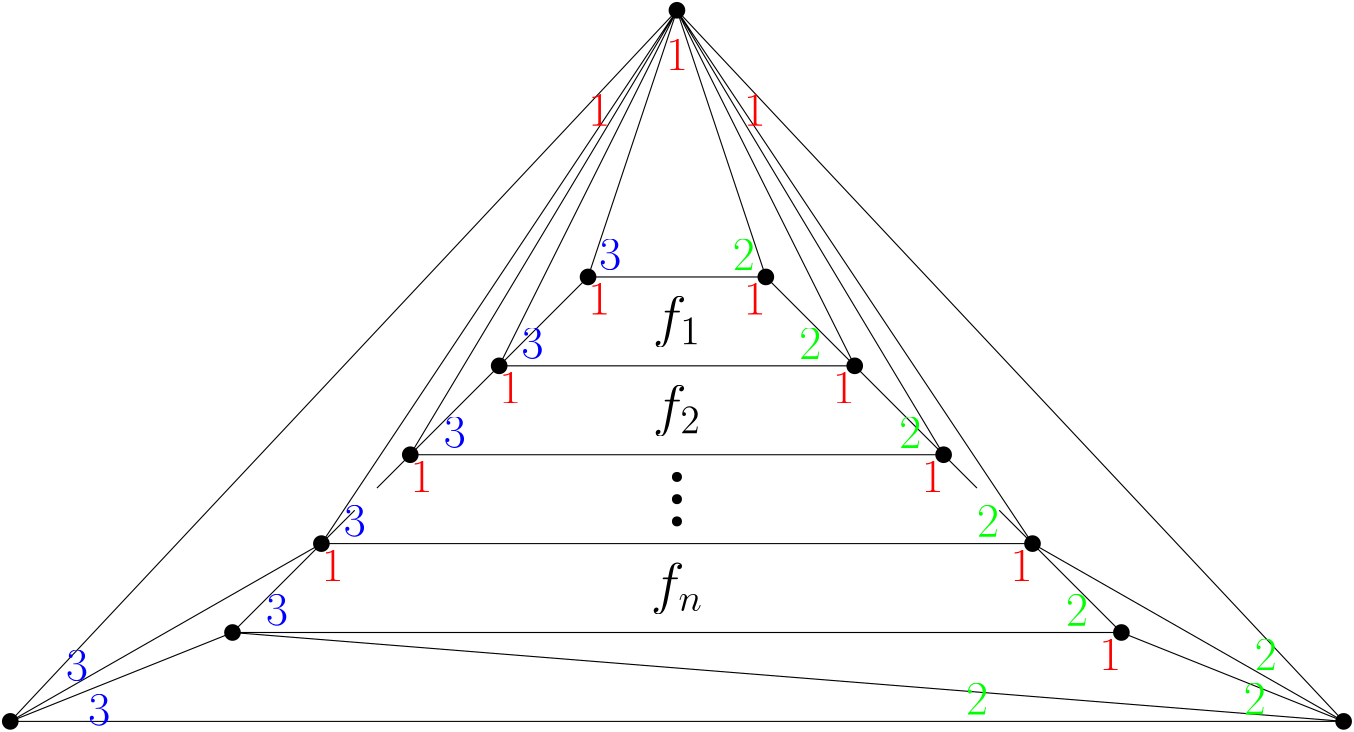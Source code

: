 <?xml version="1.0"?>
<!DOCTYPE ipe SYSTEM "ipe.dtd">
<ipe version="70206" creator="Ipe 7.2.7">
<info created="D:20190716123748" modified="D:20190716123748"/>
<ipestyle name="basic">
<symbol name="arrow/arc(spx)">
<path stroke="sym-stroke" fill="sym-stroke" pen="sym-pen">
0 0 m
-1 0.333 l
-1 -0.333 l
h
</path>
</symbol>
<symbol name="arrow/farc(spx)">
<path stroke="sym-stroke" fill="white" pen="sym-pen">
0 0 m
-1 0.333 l
-1 -0.333 l
h
</path>
</symbol>
<symbol name="arrow/ptarc(spx)">
<path stroke="sym-stroke" fill="sym-stroke" pen="sym-pen">
0 0 m
-1 0.333 l
-0.8 0 l
-1 -0.333 l
h
</path>
</symbol>
<symbol name="arrow/fptarc(spx)">
<path stroke="sym-stroke" fill="white" pen="sym-pen">
0 0 m
-1 0.333 l
-0.8 0 l
-1 -0.333 l
h
</path>
</symbol>
<symbol name="mark/circle(sx)" transformations="translations">
<path fill="sym-stroke">
0.6 0 0 0.6 0 0 e
0.4 0 0 0.4 0 0 e
</path>
</symbol>
<symbol name="mark/disk(sx)" transformations="translations">
<path fill="sym-stroke">
0.6 0 0 0.6 0 0 e
</path>
</symbol>
<symbol name="mark/fdisk(sfx)" transformations="translations">
<group>
<path fill="sym-fill">
0.5 0 0 0.5 0 0 e
</path>
<path fill="sym-stroke" fillrule="eofill">
0.6 0 0 0.6 0 0 e
0.4 0 0 0.4 0 0 e
</path>
</group>
</symbol>
<symbol name="mark/box(sx)" transformations="translations">
<path fill="sym-stroke" fillrule="eofill">
-0.6 -0.6 m
0.6 -0.6 l
0.6 0.6 l
-0.6 0.6 l
h
-0.4 -0.4 m
0.4 -0.4 l
0.4 0.4 l
-0.4 0.4 l
h
</path>
</symbol>
<symbol name="mark/square(sx)" transformations="translations">
<path fill="sym-stroke">
-0.6 -0.6 m
0.6 -0.6 l
0.6 0.6 l
-0.6 0.6 l
h
</path>
</symbol>
<symbol name="mark/fsquare(sfx)" transformations="translations">
<group>
<path fill="sym-fill">
-0.5 -0.5 m
0.5 -0.5 l
0.5 0.5 l
-0.5 0.5 l
h
</path>
<path fill="sym-stroke" fillrule="eofill">
-0.6 -0.6 m
0.6 -0.6 l
0.6 0.6 l
-0.6 0.6 l
h
-0.4 -0.4 m
0.4 -0.4 l
0.4 0.4 l
-0.4 0.4 l
h
</path>
</group>
</symbol>
<symbol name="mark/cross(sx)" transformations="translations">
<group>
<path fill="sym-stroke">
-0.43 -0.57 m
0.57 0.43 l
0.43 0.57 l
-0.57 -0.43 l
h
</path>
<path fill="sym-stroke">
-0.43 0.57 m
0.57 -0.43 l
0.43 -0.57 l
-0.57 0.43 l
h
</path>
</group>
</symbol>
<symbol name="arrow/fnormal(spx)">
<path stroke="sym-stroke" fill="white" pen="sym-pen">
0 0 m
-1 0.333 l
-1 -0.333 l
h
</path>
</symbol>
<symbol name="arrow/pointed(spx)">
<path stroke="sym-stroke" fill="sym-stroke" pen="sym-pen">
0 0 m
-1 0.333 l
-0.8 0 l
-1 -0.333 l
h
</path>
</symbol>
<symbol name="arrow/fpointed(spx)">
<path stroke="sym-stroke" fill="white" pen="sym-pen">
0 0 m
-1 0.333 l
-0.8 0 l
-1 -0.333 l
h
</path>
</symbol>
<symbol name="arrow/linear(spx)">
<path stroke="sym-stroke" pen="sym-pen">
-1 0.333 m
0 0 l
-1 -0.333 l
</path>
</symbol>
<symbol name="arrow/fdouble(spx)">
<path stroke="sym-stroke" fill="white" pen="sym-pen">
0 0 m
-1 0.333 l
-1 -0.333 l
h
-1 0 m
-2 0.333 l
-2 -0.333 l
h
</path>
</symbol>
<symbol name="arrow/double(spx)">
<path stroke="sym-stroke" fill="sym-stroke" pen="sym-pen">
0 0 m
-1 0.333 l
-1 -0.333 l
h
-1 0 m
-2 0.333 l
-2 -0.333 l
h
</path>
</symbol>
<pen name="heavier" value="0.8"/>
<pen name="fat" value="1.2"/>
<pen name="ultrafat" value="2"/>
<symbolsize name="large" value="5"/>
<symbolsize name="small" value="2"/>
<symbolsize name="tiny" value="1.1"/>
<arrowsize name="large" value="10"/>
<arrowsize name="small" value="5"/>
<arrowsize name="tiny" value="3"/>
<color name="red" value="1 0 0"/>
<color name="green" value="0 1 0"/>
<color name="blue" value="0 0 1"/>
<color name="yellow" value="1 1 0"/>
<color name="orange" value="1 0.647 0"/>
<color name="gold" value="1 0.843 0"/>
<color name="purple" value="0.627 0.125 0.941"/>
<color name="gray" value="0.745"/>
<color name="brown" value="0.647 0.165 0.165"/>
<color name="navy" value="0 0 0.502"/>
<color name="pink" value="1 0.753 0.796"/>
<color name="seagreen" value="0.18 0.545 0.341"/>
<color name="turquoise" value="0.251 0.878 0.816"/>
<color name="violet" value="0.933 0.51 0.933"/>
<color name="darkblue" value="0 0 0.545"/>
<color name="darkcyan" value="0 0.545 0.545"/>
<color name="darkgray" value="0.663"/>
<color name="darkgreen" value="0 0.392 0"/>
<color name="darkmagenta" value="0.545 0 0.545"/>
<color name="darkorange" value="1 0.549 0"/>
<color name="darkred" value="0.545 0 0"/>
<color name="lightblue" value="0.678 0.847 0.902"/>
<color name="lightcyan" value="0.878 1 1"/>
<color name="lightgray" value="0.827"/>
<color name="lightgreen" value="0.565 0.933 0.565"/>
<color name="lightyellow" value="1 1 0.878"/>
<dashstyle name="dashed" value="[4] 0"/>
<dashstyle name="dotted" value="[1 3] 0"/>
<dashstyle name="dash dotted" value="[4 2 1 2] 0"/>
<dashstyle name="dash dot dotted" value="[4 2 1 2 1 2] 0"/>
<textsize name="large" value="\large"/>
<textsize name="Large" value="\Large"/>
<textsize name="LARGE" value="\LARGE"/>
<textsize name="huge" value="\huge"/>
<textsize name="Huge" value="\Huge"/>
<textsize name="small" value="\small"/>
<textsize name="footnote" value="\footnotesize"/>
<textsize name="tiny" value="\tiny"/>
<textstyle name="center" begin="\begin{center}" end="\end{center}"/>
<textstyle name="itemize" begin="\begin{itemize}" end="\end{itemize}"/>
<textstyle name="item" begin="\begin{itemize}\item{}" end="\end{itemize}"/>
<gridsize name="4 pts" value="4"/>
<gridsize name="8 pts (~3 mm)" value="8"/>
<gridsize name="16 pts (~6 mm)" value="16"/>
<gridsize name="32 pts (~12 mm)" value="32"/>
<gridsize name="10 pts (~3.5 mm)" value="10"/>
<gridsize name="20 pts (~7 mm)" value="20"/>
<gridsize name="14 pts (~5 mm)" value="14"/>
<gridsize name="28 pts (~10 mm)" value="28"/>
<gridsize name="56 pts (~20 mm)" value="56"/>
<anglesize name="90 deg" value="90"/>
<anglesize name="60 deg" value="60"/>
<anglesize name="45 deg" value="45"/>
<anglesize name="30 deg" value="30"/>
<anglesize name="22.5 deg" value="22.5"/>
<opacity name="10%" value="0.1"/>
<opacity name="30%" value="0.3"/>
<opacity name="50%" value="0.5"/>
<opacity name="75%" value="0.75"/>
<tiling name="falling" angle="-60" step="4" width="1"/>
<tiling name="rising" angle="30" step="4" width="1"/>
</ipestyle>
<page>
<layer name="alpha"/>
<view layers="alpha" active="alpha"/>
<path layer="alpha" stroke="black">
256 704 m
224 672 l
352 672 l
320 704 l
256 704 l
</path>
<path stroke="black">
224 672 m
192 640 l
384 640 l
352 672 l
</path>
<path stroke="black">
288 800 m
256 704 l
288 800 l
224 672 l
288 800 l
192 640 l
288 800 l
160 608 l
288 800 l
320 704 l
288 800 l
352 672 l
288 800 l
384 640 l
288 800 l
416 608 l
416 608 l
</path>
<path stroke="black">
160 608 m
128 576 l
448 576 l
416 608 l
160 608 l
</path>
<path stroke="black">
416 608 m
404 620 l
</path>
<path stroke="black">
384 640 m
396 628 l
</path>
<path stroke="black">
160 608 m
172 620 l
</path>
<path stroke="black">
180 628 m
192 640 l
</path>
<path stroke="black">
48 544 m
288 800 l
</path>
<path stroke="black">
528 544 m
288 800 l
</path>
<path stroke="black">
48 544 m
528 544 l
</path>
<path stroke="black">
528 544 m
448 576 l
</path>
<path stroke="black">
528 544 m
416 608 l
</path>
<path stroke="black">
48 544 m
160 608 l
</path>
<path stroke="black">
48 544 m
128 576 l
</path>
<path stroke="black">
128 576 m
528 544 l
</path>
<use name="mark/disk(sx)" pos="288 800" size="large" stroke="black"/>
<use name="mark/disk(sx)" pos="256 704" size="large" stroke="black"/>
<use name="mark/disk(sx)" pos="320 704" size="large" stroke="black"/>
<use name="mark/disk(sx)" pos="224 672" size="large" stroke="black"/>
<use name="mark/disk(sx)" pos="352 672" size="large" stroke="black"/>
<use name="mark/disk(sx)" pos="192 640" size="large" stroke="black"/>
<use name="mark/disk(sx)" pos="384 640" size="large" stroke="black"/>
<use name="mark/disk(sx)" pos="160 608" size="large" stroke="black"/>
<use name="mark/disk(sx)" pos="416 608" size="large" stroke="black"/>
<use name="mark/disk(sx)" pos="128 576" size="large" stroke="black"/>
<use name="mark/disk(sx)" pos="448 576" size="large" stroke="black"/>
<use name="mark/disk(sx)" pos="528 544" size="large" stroke="black"/>
<use name="mark/disk(sx)" pos="48 544" size="large" stroke="black"/>
<text matrix="1 0 0 1 0 4" transformations="translations" pos="260 692" stroke="red" type="label" width="7.895" height="11.097" depth="0" halign="center" valign="center" size="LARGE" style="math">1</text>
<text matrix="1 0 0 1 56 4" transformations="translations" pos="260 692" stroke="red" type="label" width="7.895" height="11.097" depth="0" halign="center" valign="center" size="LARGE" style="math">1</text>
<text matrix="1 0 0 1 28 92" transformations="translations" pos="260 692" stroke="red" type="label" width="7.895" height="11.097" depth="0" halign="center" valign="center" size="LARGE" style="math">1</text>
<text matrix="1 0 0 1 0 72" transformations="translations" pos="260 692" stroke="red" type="label" width="7.895" height="11.097" depth="0" halign="center" valign="center" size="LARGE" style="math">1</text>
<text matrix="1 0 0 1 56 72" transformations="translations" pos="260 692" stroke="red" type="label" width="7.895" height="11.097" depth="0" halign="center" valign="center" size="LARGE" style="math">1</text>
<text matrix="1 0 0 1 -32 -28" transformations="translations" pos="260 692" stroke="red" type="label" width="7.895" height="11.097" depth="0" halign="center" valign="center" size="LARGE" style="math">1</text>
<text matrix="1 0 0 1 -64 -60" transformations="translations" pos="260 692" stroke="red" type="label" width="7.895" height="11.097" depth="0" halign="center" valign="center" size="LARGE" style="math">1</text>
<text matrix="1 0 0 1 -96 -92" transformations="translations" pos="260 692" stroke="red" type="label" width="7.895" height="11.097" depth="0" halign="center" valign="center" size="LARGE" style="math">1</text>
<text matrix="1 0 0 1 88 -28" transformations="translations" pos="260 692" stroke="red" type="label" width="7.895" height="11.097" depth="0" halign="center" valign="center" size="LARGE" style="math">1</text>
<text matrix="1 0 0 1 120 -60" transformations="translations" pos="260 692" stroke="red" type="label" width="7.895" height="11.097" depth="0" halign="center" valign="center" size="LARGE" style="math">1</text>
<text matrix="1 0 0 1 152 -92" transformations="translations" pos="260 692" stroke="red" type="label" width="7.895" height="11.097" depth="0" halign="center" valign="center" size="LARGE" style="math">1</text>
<text matrix="1 0 0 1 184 -124" transformations="translations" pos="260 692" stroke="red" type="label" width="7.895" height="11.097" depth="0" halign="center" valign="center" size="LARGE" style="math">1</text>
<text matrix="1 0 0 1 76 -12" transformations="translations" pos="260 692" stroke="green" type="label" width="7.895" height="11.097" depth="0" halign="center" valign="center" size="LARGE" style="math">2</text>
<text matrix="1 0 0 1 112 -44" transformations="translations" pos="260 692" stroke="green" type="label" width="7.895" height="11.097" depth="0" halign="center" valign="center" size="LARGE" style="math">2</text>
<text matrix="1 0 0 1 140 -76" transformations="translations" pos="260 692" stroke="green" type="label" width="7.895" height="11.097" depth="0" halign="center" valign="center" size="LARGE" style="math">2</text>
<text matrix="1 0 0 1 172 -108" transformations="translations" pos="260 692" stroke="green" type="label" width="7.895" height="11.097" depth="0" halign="center" valign="center" size="LARGE" style="math">2</text>
<text matrix="1 0 0 1 52 20" transformations="translations" pos="260 692" stroke="green" type="label" width="7.895" height="11.097" depth="0" halign="center" valign="center" size="LARGE" style="math">2</text>
<text matrix="1 0 0 1 236 -140" transformations="translations" pos="260 692" stroke="green" type="label" width="7.895" height="11.097" depth="0" halign="center" valign="center" size="LARGE" style="math">2</text>
<text matrix="1 0 0 1 240 -124" transformations="translations" pos="260 692" stroke="green" type="label" width="7.895" height="11.097" depth="0" halign="center" valign="center" size="LARGE" style="math">2</text>
<text matrix="1 0 0 1 136 -140" transformations="translations" pos="260 692" stroke="green" type="label" width="7.895" height="11.097" depth="0" halign="center" valign="center" size="LARGE" style="math">2</text>
<text matrix="1 0 0 1 -116 -108" transformations="translations" pos="260 692" stroke="blue" type="label" width="7.895" height="11.097" depth="0" halign="center" valign="center" size="LARGE" style="math">3</text>
<text matrix="1 0 0 1 -88 -76" transformations="translations" pos="260 692" stroke="blue" type="label" width="7.895" height="11.097" depth="0" halign="center" valign="center" size="LARGE" style="math">3</text>
<text matrix="1 0 0 1 -52 -44" transformations="translations" pos="260 692" stroke="blue" type="label" width="7.895" height="11.097" depth="0" halign="center" valign="center" size="LARGE" style="math">3</text>
<text matrix="1 0 0 1 -24 -12" transformations="translations" pos="260 692" stroke="blue" type="label" width="7.895" height="11.097" depth="0" halign="center" valign="center" size="LARGE" style="math">3</text>
<text matrix="1 0 0 1 4 20" transformations="translations" pos="260 692" stroke="blue" type="label" width="7.895" height="11.097" depth="0" halign="center" valign="center" size="LARGE" style="math">3</text>
<text matrix="1 0 0 1 -188 -128" transformations="translations" pos="260 692" stroke="blue" type="label" width="7.895" height="11.097" depth="0" halign="center" valign="center" size="LARGE" style="math">3</text>
<text matrix="1 0 0 1 -180 -144" transformations="translations" pos="260 692" stroke="blue" type="label" width="7.895" height="11.097" depth="0" halign="center" valign="center" size="LARGE" style="math">3</text>
<text matrix="1 0 0 1 28 -4" transformations="translations" pos="260 692" stroke="black" type="label" width="17.494" height="14.347" depth="4.02" halign="center" valign="center" size="huge" style="math">f_1</text>
<text matrix="1 0 0 1 28 -36" transformations="translations" pos="260 692" stroke="black" type="label" width="17.494" height="14.347" depth="4.02" halign="center" valign="center" size="huge" style="math">f_2</text>
<text matrix="1 0 0 1 28 -100" transformations="translations" pos="260 692" stroke="black" type="label" width="18.856" height="14.347" depth="4.02" halign="center" valign="center" size="huge" style="math">f_n</text>
<use name="mark/disk(sx)" pos="288 632" size="normal" stroke="black"/>
<use name="mark/disk(sx)" pos="288 624" size="normal" stroke="black"/>
<use name="mark/disk(sx)" pos="288 616" size="normal" stroke="black"/>
</page>
</ipe>
